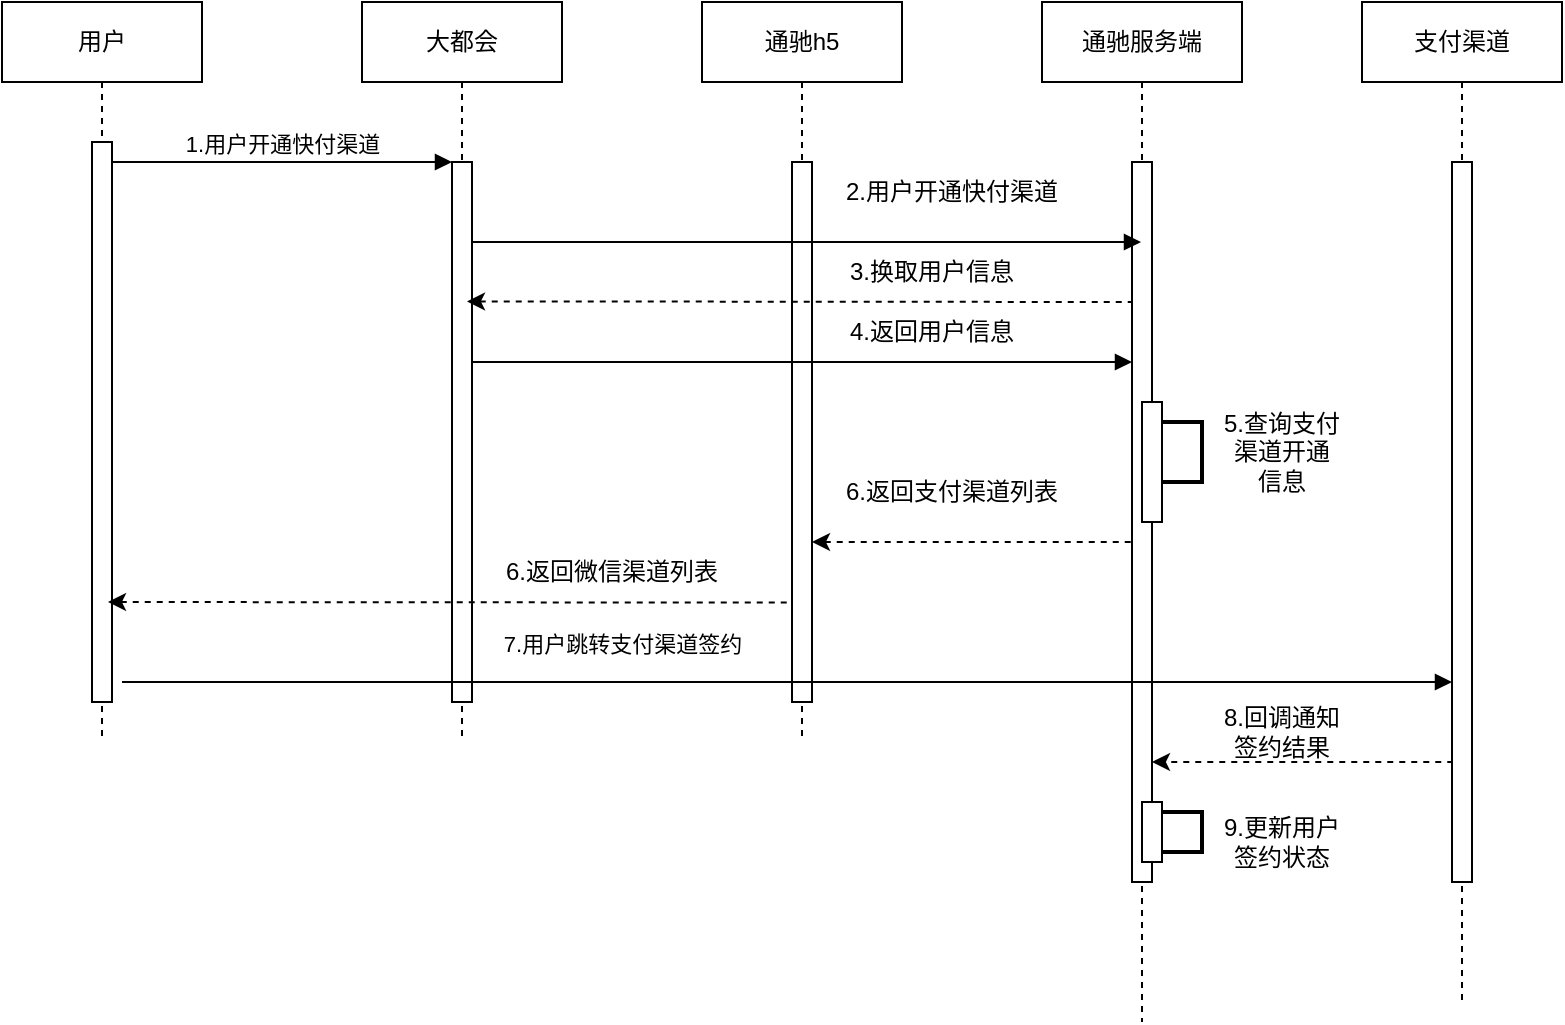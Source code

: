 <mxfile version="24.7.16">
  <diagram name="Page-1" id="2YBvvXClWsGukQMizWep">
    <mxGraphModel dx="867" dy="477" grid="1" gridSize="10" guides="1" tooltips="1" connect="1" arrows="1" fold="1" page="1" pageScale="1" pageWidth="850" pageHeight="1100" math="0" shadow="0">
      <root>
        <mxCell id="0" />
        <mxCell id="1" parent="0" />
        <mxCell id="aM9ryv3xv72pqoxQDRHE-1" value="用户" style="shape=umlLifeline;perimeter=lifelinePerimeter;whiteSpace=wrap;html=1;container=0;dropTarget=0;collapsible=0;recursiveResize=0;outlineConnect=0;portConstraint=eastwest;newEdgeStyle={&quot;edgeStyle&quot;:&quot;elbowEdgeStyle&quot;,&quot;elbow&quot;:&quot;vertical&quot;,&quot;curved&quot;:0,&quot;rounded&quot;:0};" parent="1" vertex="1">
          <mxGeometry x="40" y="40" width="100" height="370" as="geometry" />
        </mxCell>
        <mxCell id="aM9ryv3xv72pqoxQDRHE-2" value="" style="html=1;points=[];perimeter=orthogonalPerimeter;outlineConnect=0;targetShapes=umlLifeline;portConstraint=eastwest;newEdgeStyle={&quot;edgeStyle&quot;:&quot;elbowEdgeStyle&quot;,&quot;elbow&quot;:&quot;vertical&quot;,&quot;curved&quot;:0,&quot;rounded&quot;:0};" parent="aM9ryv3xv72pqoxQDRHE-1" vertex="1">
          <mxGeometry x="45" y="70" width="10" height="280" as="geometry" />
        </mxCell>
        <mxCell id="aM9ryv3xv72pqoxQDRHE-5" value="大都会" style="shape=umlLifeline;perimeter=lifelinePerimeter;whiteSpace=wrap;html=1;container=0;dropTarget=0;collapsible=0;recursiveResize=0;outlineConnect=0;portConstraint=eastwest;newEdgeStyle={&quot;edgeStyle&quot;:&quot;elbowEdgeStyle&quot;,&quot;elbow&quot;:&quot;vertical&quot;,&quot;curved&quot;:0,&quot;rounded&quot;:0};" parent="1" vertex="1">
          <mxGeometry x="220" y="40" width="100" height="370" as="geometry" />
        </mxCell>
        <mxCell id="aM9ryv3xv72pqoxQDRHE-6" value="" style="html=1;points=[];perimeter=orthogonalPerimeter;outlineConnect=0;targetShapes=umlLifeline;portConstraint=eastwest;newEdgeStyle={&quot;edgeStyle&quot;:&quot;elbowEdgeStyle&quot;,&quot;elbow&quot;:&quot;vertical&quot;,&quot;curved&quot;:0,&quot;rounded&quot;:0};" parent="aM9ryv3xv72pqoxQDRHE-5" vertex="1">
          <mxGeometry x="45" y="80" width="10" height="190" as="geometry" />
        </mxCell>
        <mxCell id="cOMAtf-sL-kSRUrS036l-16" value="" style="html=1;points=[];perimeter=orthogonalPerimeter;outlineConnect=0;targetShapes=umlLifeline;portConstraint=eastwest;newEdgeStyle={&quot;edgeStyle&quot;:&quot;elbowEdgeStyle&quot;,&quot;elbow&quot;:&quot;vertical&quot;,&quot;curved&quot;:0,&quot;rounded&quot;:0};" vertex="1" parent="aM9ryv3xv72pqoxQDRHE-5">
          <mxGeometry x="45" y="80" width="10" height="270" as="geometry" />
        </mxCell>
        <mxCell id="aM9ryv3xv72pqoxQDRHE-7" value="1.用户开通快付渠道" style="html=1;verticalAlign=bottom;endArrow=block;edgeStyle=elbowEdgeStyle;elbow=vertical;curved=0;rounded=0;" parent="1" source="aM9ryv3xv72pqoxQDRHE-2" target="aM9ryv3xv72pqoxQDRHE-6" edge="1">
          <mxGeometry relative="1" as="geometry">
            <mxPoint x="195" y="130" as="sourcePoint" />
            <Array as="points">
              <mxPoint x="180" y="120" />
            </Array>
          </mxGeometry>
        </mxCell>
        <mxCell id="cOMAtf-sL-kSRUrS036l-1" value="通驰h5" style="shape=umlLifeline;perimeter=lifelinePerimeter;whiteSpace=wrap;html=1;container=0;dropTarget=0;collapsible=0;recursiveResize=0;outlineConnect=0;portConstraint=eastwest;newEdgeStyle={&quot;edgeStyle&quot;:&quot;elbowEdgeStyle&quot;,&quot;elbow&quot;:&quot;vertical&quot;,&quot;curved&quot;:0,&quot;rounded&quot;:0};" vertex="1" parent="1">
          <mxGeometry x="390" y="40" width="100" height="370" as="geometry" />
        </mxCell>
        <mxCell id="cOMAtf-sL-kSRUrS036l-2" value="" style="html=1;points=[];perimeter=orthogonalPerimeter;outlineConnect=0;targetShapes=umlLifeline;portConstraint=eastwest;newEdgeStyle={&quot;edgeStyle&quot;:&quot;elbowEdgeStyle&quot;,&quot;elbow&quot;:&quot;vertical&quot;,&quot;curved&quot;:0,&quot;rounded&quot;:0};" vertex="1" parent="cOMAtf-sL-kSRUrS036l-1">
          <mxGeometry x="45" y="80" width="10" height="270" as="geometry" />
        </mxCell>
        <mxCell id="cOMAtf-sL-kSRUrS036l-4" value="通驰服务端" style="shape=umlLifeline;perimeter=lifelinePerimeter;whiteSpace=wrap;html=1;container=0;dropTarget=0;collapsible=0;recursiveResize=0;outlineConnect=0;portConstraint=eastwest;newEdgeStyle={&quot;edgeStyle&quot;:&quot;elbowEdgeStyle&quot;,&quot;elbow&quot;:&quot;vertical&quot;,&quot;curved&quot;:0,&quot;rounded&quot;:0};" vertex="1" parent="1">
          <mxGeometry x="560" y="40" width="100" height="510" as="geometry" />
        </mxCell>
        <mxCell id="cOMAtf-sL-kSRUrS036l-5" value="" style="html=1;points=[];perimeter=orthogonalPerimeter;outlineConnect=0;targetShapes=umlLifeline;portConstraint=eastwest;newEdgeStyle={&quot;edgeStyle&quot;:&quot;elbowEdgeStyle&quot;,&quot;elbow&quot;:&quot;vertical&quot;,&quot;curved&quot;:0,&quot;rounded&quot;:0};" vertex="1" parent="cOMAtf-sL-kSRUrS036l-4">
          <mxGeometry x="45" y="80" width="10" height="360" as="geometry" />
        </mxCell>
        <mxCell id="aM9ryv3xv72pqoxQDRHE-9" value="" style="html=1;verticalAlign=bottom;endArrow=block;edgeStyle=elbowEdgeStyle;elbow=vertical;curved=0;rounded=0;" parent="1" source="aM9ryv3xv72pqoxQDRHE-6" target="cOMAtf-sL-kSRUrS036l-4" edge="1">
          <mxGeometry relative="1" as="geometry">
            <mxPoint x="175" y="160" as="sourcePoint" />
            <Array as="points">
              <mxPoint x="280" y="160" />
            </Array>
            <mxPoint x="370" y="160" as="targetPoint" />
          </mxGeometry>
        </mxCell>
        <mxCell id="cOMAtf-sL-kSRUrS036l-6" value="2.用户开通快付渠道" style="text;html=1;align=center;verticalAlign=middle;whiteSpace=wrap;rounded=0;" vertex="1" parent="1">
          <mxGeometry x="460" y="120" width="110" height="30" as="geometry" />
        </mxCell>
        <mxCell id="cOMAtf-sL-kSRUrS036l-7" value="" style="html=1;verticalAlign=bottom;endArrow=none;edgeStyle=elbowEdgeStyle;elbow=vertical;curved=0;rounded=0;endFill=0;startArrow=classic;startFill=1;dashed=1;" edge="1" parent="1" target="cOMAtf-sL-kSRUrS036l-5">
          <mxGeometry relative="1" as="geometry">
            <mxPoint x="272.5" y="189.7" as="sourcePoint" />
            <Array as="points">
              <mxPoint x="610" y="190" />
            </Array>
            <mxPoint x="600" y="190" as="targetPoint" />
          </mxGeometry>
        </mxCell>
        <mxCell id="cOMAtf-sL-kSRUrS036l-8" value="3.换取用户信息" style="text;html=1;align=center;verticalAlign=middle;whiteSpace=wrap;rounded=0;" vertex="1" parent="1">
          <mxGeometry x="450" y="160" width="110" height="30" as="geometry" />
        </mxCell>
        <mxCell id="cOMAtf-sL-kSRUrS036l-9" value="" style="html=1;verticalAlign=bottom;endArrow=block;edgeStyle=elbowEdgeStyle;elbow=vertical;curved=0;rounded=0;" edge="1" parent="1">
          <mxGeometry relative="1" as="geometry">
            <mxPoint x="280" y="220" as="sourcePoint" />
            <Array as="points">
              <mxPoint x="275" y="220" />
            </Array>
            <mxPoint x="605" y="220" as="targetPoint" />
          </mxGeometry>
        </mxCell>
        <mxCell id="cOMAtf-sL-kSRUrS036l-10" value="4.返回用户信息" style="text;html=1;align=center;verticalAlign=middle;whiteSpace=wrap;rounded=0;" vertex="1" parent="1">
          <mxGeometry x="450" y="190" width="110" height="30" as="geometry" />
        </mxCell>
        <mxCell id="cOMAtf-sL-kSRUrS036l-11" value="" style="rounded=0;whiteSpace=wrap;html=1;" vertex="1" parent="1">
          <mxGeometry x="610" y="240" width="10" height="60" as="geometry" />
        </mxCell>
        <mxCell id="cOMAtf-sL-kSRUrS036l-13" value="" style="strokeWidth=2;html=1;shape=mxgraph.flowchart.annotation_1;align=left;pointerEvents=1;direction=west;" vertex="1" parent="1">
          <mxGeometry x="620" y="250" width="20" height="30" as="geometry" />
        </mxCell>
        <mxCell id="cOMAtf-sL-kSRUrS036l-15" value="5.查询支付渠道开通信息" style="text;html=1;align=center;verticalAlign=middle;whiteSpace=wrap;rounded=0;" vertex="1" parent="1">
          <mxGeometry x="650" y="250" width="60" height="30" as="geometry" />
        </mxCell>
        <mxCell id="cOMAtf-sL-kSRUrS036l-17" value="支付渠道" style="shape=umlLifeline;perimeter=lifelinePerimeter;whiteSpace=wrap;html=1;container=0;dropTarget=0;collapsible=0;recursiveResize=0;outlineConnect=0;portConstraint=eastwest;newEdgeStyle={&quot;edgeStyle&quot;:&quot;elbowEdgeStyle&quot;,&quot;elbow&quot;:&quot;vertical&quot;,&quot;curved&quot;:0,&quot;rounded&quot;:0};" vertex="1" parent="1">
          <mxGeometry x="720" y="40" width="100" height="500" as="geometry" />
        </mxCell>
        <mxCell id="cOMAtf-sL-kSRUrS036l-18" value="" style="html=1;points=[];perimeter=orthogonalPerimeter;outlineConnect=0;targetShapes=umlLifeline;portConstraint=eastwest;newEdgeStyle={&quot;edgeStyle&quot;:&quot;elbowEdgeStyle&quot;,&quot;elbow&quot;:&quot;vertical&quot;,&quot;curved&quot;:0,&quot;rounded&quot;:0};" vertex="1" parent="cOMAtf-sL-kSRUrS036l-17">
          <mxGeometry x="45" y="80" width="10" height="360" as="geometry" />
        </mxCell>
        <mxCell id="cOMAtf-sL-kSRUrS036l-19" value="" style="html=1;verticalAlign=bottom;endArrow=none;edgeStyle=elbowEdgeStyle;elbow=vertical;curved=0;rounded=0;startArrow=classic;startFill=1;endFill=0;dashed=1;" edge="1" parent="1" source="cOMAtf-sL-kSRUrS036l-2">
          <mxGeometry relative="1" as="geometry">
            <mxPoint x="450" y="310" as="sourcePoint" />
            <Array as="points" />
            <mxPoint x="605" y="310" as="targetPoint" />
          </mxGeometry>
        </mxCell>
        <mxCell id="cOMAtf-sL-kSRUrS036l-20" value="6.返回支付渠道列表" style="text;html=1;align=center;verticalAlign=middle;whiteSpace=wrap;rounded=0;" vertex="1" parent="1">
          <mxGeometry x="460" y="270" width="110" height="30" as="geometry" />
        </mxCell>
        <mxCell id="cOMAtf-sL-kSRUrS036l-22" value="" style="html=1;verticalAlign=bottom;endArrow=none;edgeStyle=elbowEdgeStyle;elbow=vertical;curved=0;rounded=0;endFill=0;startArrow=classic;startFill=1;dashed=1;" edge="1" parent="1" target="cOMAtf-sL-kSRUrS036l-2">
          <mxGeometry relative="1" as="geometry">
            <mxPoint x="93" y="340" as="sourcePoint" />
            <Array as="points">
              <mxPoint x="430.5" y="340.3" />
            </Array>
            <mxPoint x="425.5" y="340.3" as="targetPoint" />
          </mxGeometry>
        </mxCell>
        <mxCell id="cOMAtf-sL-kSRUrS036l-23" value="6.返回微信渠道列表" style="text;html=1;align=center;verticalAlign=middle;whiteSpace=wrap;rounded=0;" vertex="1" parent="1">
          <mxGeometry x="290" y="310" width="110" height="30" as="geometry" />
        </mxCell>
        <mxCell id="cOMAtf-sL-kSRUrS036l-24" value="7.用户跳转支付渠道签约" style="html=1;verticalAlign=bottom;endArrow=block;edgeStyle=elbowEdgeStyle;elbow=vertical;curved=0;rounded=0;" edge="1" parent="1" target="cOMAtf-sL-kSRUrS036l-18">
          <mxGeometry x="-0.248" y="10" relative="1" as="geometry">
            <mxPoint x="100" y="380" as="sourcePoint" />
            <Array as="points">
              <mxPoint x="185" y="380" />
            </Array>
            <mxPoint x="270" y="380" as="targetPoint" />
            <mxPoint as="offset" />
          </mxGeometry>
        </mxCell>
        <mxCell id="cOMAtf-sL-kSRUrS036l-25" value="" style="html=1;verticalAlign=bottom;endArrow=none;edgeStyle=elbowEdgeStyle;elbow=vertical;curved=0;rounded=0;startArrow=classic;startFill=1;endFill=0;dashed=1;" edge="1" parent="1" source="cOMAtf-sL-kSRUrS036l-5" target="cOMAtf-sL-kSRUrS036l-18">
          <mxGeometry relative="1" as="geometry">
            <mxPoint x="620" y="420" as="sourcePoint" />
            <Array as="points">
              <mxPoint x="620" y="420" />
            </Array>
            <mxPoint x="750" y="420" as="targetPoint" />
          </mxGeometry>
        </mxCell>
        <mxCell id="cOMAtf-sL-kSRUrS036l-26" value="8.回调通知签约结果" style="text;html=1;align=center;verticalAlign=middle;whiteSpace=wrap;rounded=0;" vertex="1" parent="1">
          <mxGeometry x="650" y="390" width="60" height="30" as="geometry" />
        </mxCell>
        <mxCell id="cOMAtf-sL-kSRUrS036l-27" value="" style="rounded=0;whiteSpace=wrap;html=1;" vertex="1" parent="1">
          <mxGeometry x="610" y="440" width="10" height="30" as="geometry" />
        </mxCell>
        <mxCell id="cOMAtf-sL-kSRUrS036l-28" value="" style="strokeWidth=2;html=1;shape=mxgraph.flowchart.annotation_1;align=left;pointerEvents=1;direction=west;" vertex="1" parent="1">
          <mxGeometry x="620" y="445" width="20" height="20" as="geometry" />
        </mxCell>
        <mxCell id="cOMAtf-sL-kSRUrS036l-29" value="9.更新用户签约状态" style="text;html=1;align=center;verticalAlign=middle;whiteSpace=wrap;rounded=0;" vertex="1" parent="1">
          <mxGeometry x="650" y="445" width="60" height="30" as="geometry" />
        </mxCell>
      </root>
    </mxGraphModel>
  </diagram>
</mxfile>
